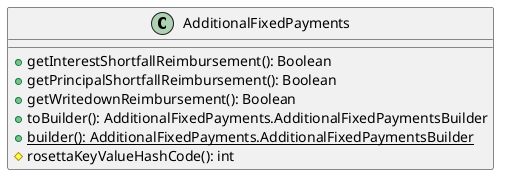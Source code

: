 @startuml

    class AdditionalFixedPayments [[AdditionalFixedPayments.html]] {
        +getInterestShortfallReimbursement(): Boolean
        +getPrincipalShortfallReimbursement(): Boolean
        +getWritedownReimbursement(): Boolean
        +toBuilder(): AdditionalFixedPayments.AdditionalFixedPaymentsBuilder
        {static} +builder(): AdditionalFixedPayments.AdditionalFixedPaymentsBuilder
        #rosettaKeyValueHashCode(): int
    }

@enduml
